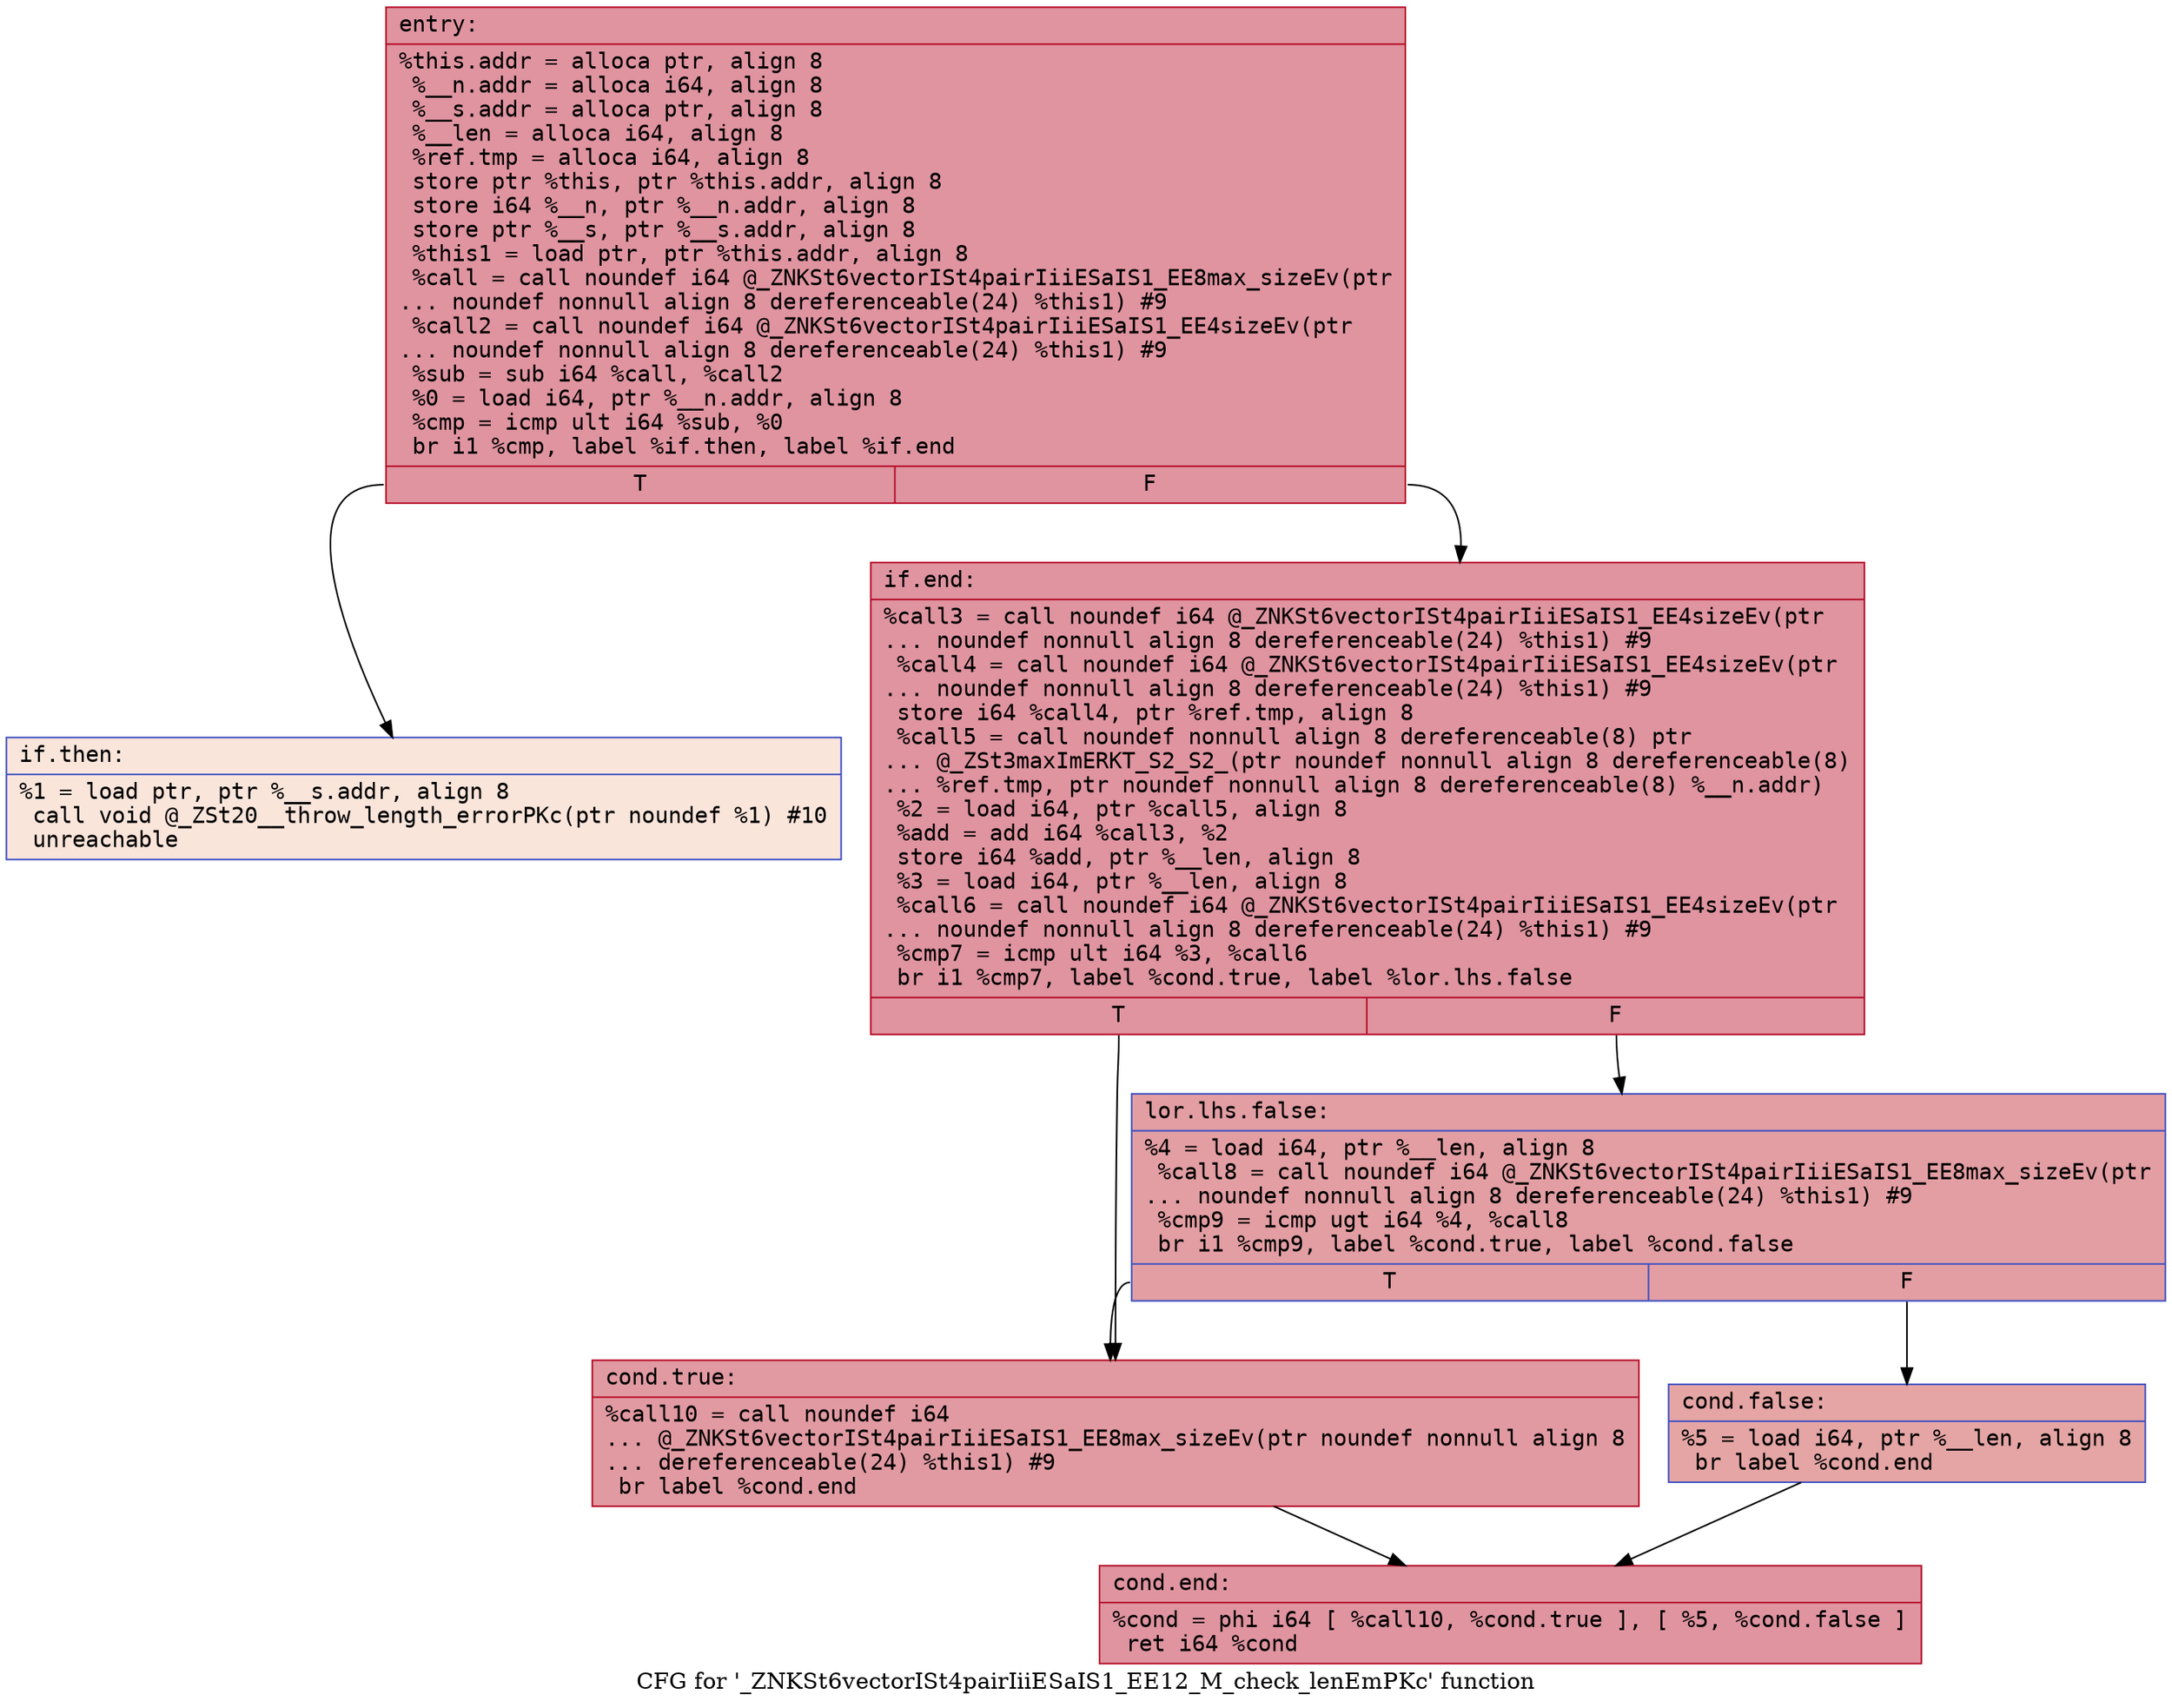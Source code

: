 digraph "CFG for '_ZNKSt6vectorISt4pairIiiESaIS1_EE12_M_check_lenEmPKc' function" {
	label="CFG for '_ZNKSt6vectorISt4pairIiiESaIS1_EE12_M_check_lenEmPKc' function";

	Node0x55c954f4f810 [shape=record,color="#b70d28ff", style=filled, fillcolor="#b70d2870" fontname="Courier",label="{entry:\l|  %this.addr = alloca ptr, align 8\l  %__n.addr = alloca i64, align 8\l  %__s.addr = alloca ptr, align 8\l  %__len = alloca i64, align 8\l  %ref.tmp = alloca i64, align 8\l  store ptr %this, ptr %this.addr, align 8\l  store i64 %__n, ptr %__n.addr, align 8\l  store ptr %__s, ptr %__s.addr, align 8\l  %this1 = load ptr, ptr %this.addr, align 8\l  %call = call noundef i64 @_ZNKSt6vectorISt4pairIiiESaIS1_EE8max_sizeEv(ptr\l... noundef nonnull align 8 dereferenceable(24) %this1) #9\l  %call2 = call noundef i64 @_ZNKSt6vectorISt4pairIiiESaIS1_EE4sizeEv(ptr\l... noundef nonnull align 8 dereferenceable(24) %this1) #9\l  %sub = sub i64 %call, %call2\l  %0 = load i64, ptr %__n.addr, align 8\l  %cmp = icmp ult i64 %sub, %0\l  br i1 %cmp, label %if.then, label %if.end\l|{<s0>T|<s1>F}}"];
	Node0x55c954f4f810:s0 -> Node0x55c954f50430[tooltip="entry -> if.then\nProbability 0.00%" ];
	Node0x55c954f4f810:s1 -> Node0x55c954f504a0[tooltip="entry -> if.end\nProbability 100.00%" ];
	Node0x55c954f50430 [shape=record,color="#3d50c3ff", style=filled, fillcolor="#f4c5ad70" fontname="Courier",label="{if.then:\l|  %1 = load ptr, ptr %__s.addr, align 8\l  call void @_ZSt20__throw_length_errorPKc(ptr noundef %1) #10\l  unreachable\l}"];
	Node0x55c954f504a0 [shape=record,color="#b70d28ff", style=filled, fillcolor="#b70d2870" fontname="Courier",label="{if.end:\l|  %call3 = call noundef i64 @_ZNKSt6vectorISt4pairIiiESaIS1_EE4sizeEv(ptr\l... noundef nonnull align 8 dereferenceable(24) %this1) #9\l  %call4 = call noundef i64 @_ZNKSt6vectorISt4pairIiiESaIS1_EE4sizeEv(ptr\l... noundef nonnull align 8 dereferenceable(24) %this1) #9\l  store i64 %call4, ptr %ref.tmp, align 8\l  %call5 = call noundef nonnull align 8 dereferenceable(8) ptr\l... @_ZSt3maxImERKT_S2_S2_(ptr noundef nonnull align 8 dereferenceable(8)\l... %ref.tmp, ptr noundef nonnull align 8 dereferenceable(8) %__n.addr)\l  %2 = load i64, ptr %call5, align 8\l  %add = add i64 %call3, %2\l  store i64 %add, ptr %__len, align 8\l  %3 = load i64, ptr %__len, align 8\l  %call6 = call noundef i64 @_ZNKSt6vectorISt4pairIiiESaIS1_EE4sizeEv(ptr\l... noundef nonnull align 8 dereferenceable(24) %this1) #9\l  %cmp7 = icmp ult i64 %3, %call6\l  br i1 %cmp7, label %cond.true, label %lor.lhs.false\l|{<s0>T|<s1>F}}"];
	Node0x55c954f504a0:s0 -> Node0x55c954f51220[tooltip="if.end -> cond.true\nProbability 50.00%" ];
	Node0x55c954f504a0:s1 -> Node0x55c954f512d0[tooltip="if.end -> lor.lhs.false\nProbability 50.00%" ];
	Node0x55c954f512d0 [shape=record,color="#3d50c3ff", style=filled, fillcolor="#be242e70" fontname="Courier",label="{lor.lhs.false:\l|  %4 = load i64, ptr %__len, align 8\l  %call8 = call noundef i64 @_ZNKSt6vectorISt4pairIiiESaIS1_EE8max_sizeEv(ptr\l... noundef nonnull align 8 dereferenceable(24) %this1) #9\l  %cmp9 = icmp ugt i64 %4, %call8\l  br i1 %cmp9, label %cond.true, label %cond.false\l|{<s0>T|<s1>F}}"];
	Node0x55c954f512d0:s0 -> Node0x55c954f51220[tooltip="lor.lhs.false -> cond.true\nProbability 50.00%" ];
	Node0x55c954f512d0:s1 -> Node0x55c954f50210[tooltip="lor.lhs.false -> cond.false\nProbability 50.00%" ];
	Node0x55c954f51220 [shape=record,color="#b70d28ff", style=filled, fillcolor="#bb1b2c70" fontname="Courier",label="{cond.true:\l|  %call10 = call noundef i64\l... @_ZNKSt6vectorISt4pairIiiESaIS1_EE8max_sizeEv(ptr noundef nonnull align 8\l... dereferenceable(24) %this1) #9\l  br label %cond.end\l}"];
	Node0x55c954f51220 -> Node0x55c954f51ad0[tooltip="cond.true -> cond.end\nProbability 100.00%" ];
	Node0x55c954f50210 [shape=record,color="#3d50c3ff", style=filled, fillcolor="#c5333470" fontname="Courier",label="{cond.false:\l|  %5 = load i64, ptr %__len, align 8\l  br label %cond.end\l}"];
	Node0x55c954f50210 -> Node0x55c954f51ad0[tooltip="cond.false -> cond.end\nProbability 100.00%" ];
	Node0x55c954f51ad0 [shape=record,color="#b70d28ff", style=filled, fillcolor="#b70d2870" fontname="Courier",label="{cond.end:\l|  %cond = phi i64 [ %call10, %cond.true ], [ %5, %cond.false ]\l  ret i64 %cond\l}"];
}
